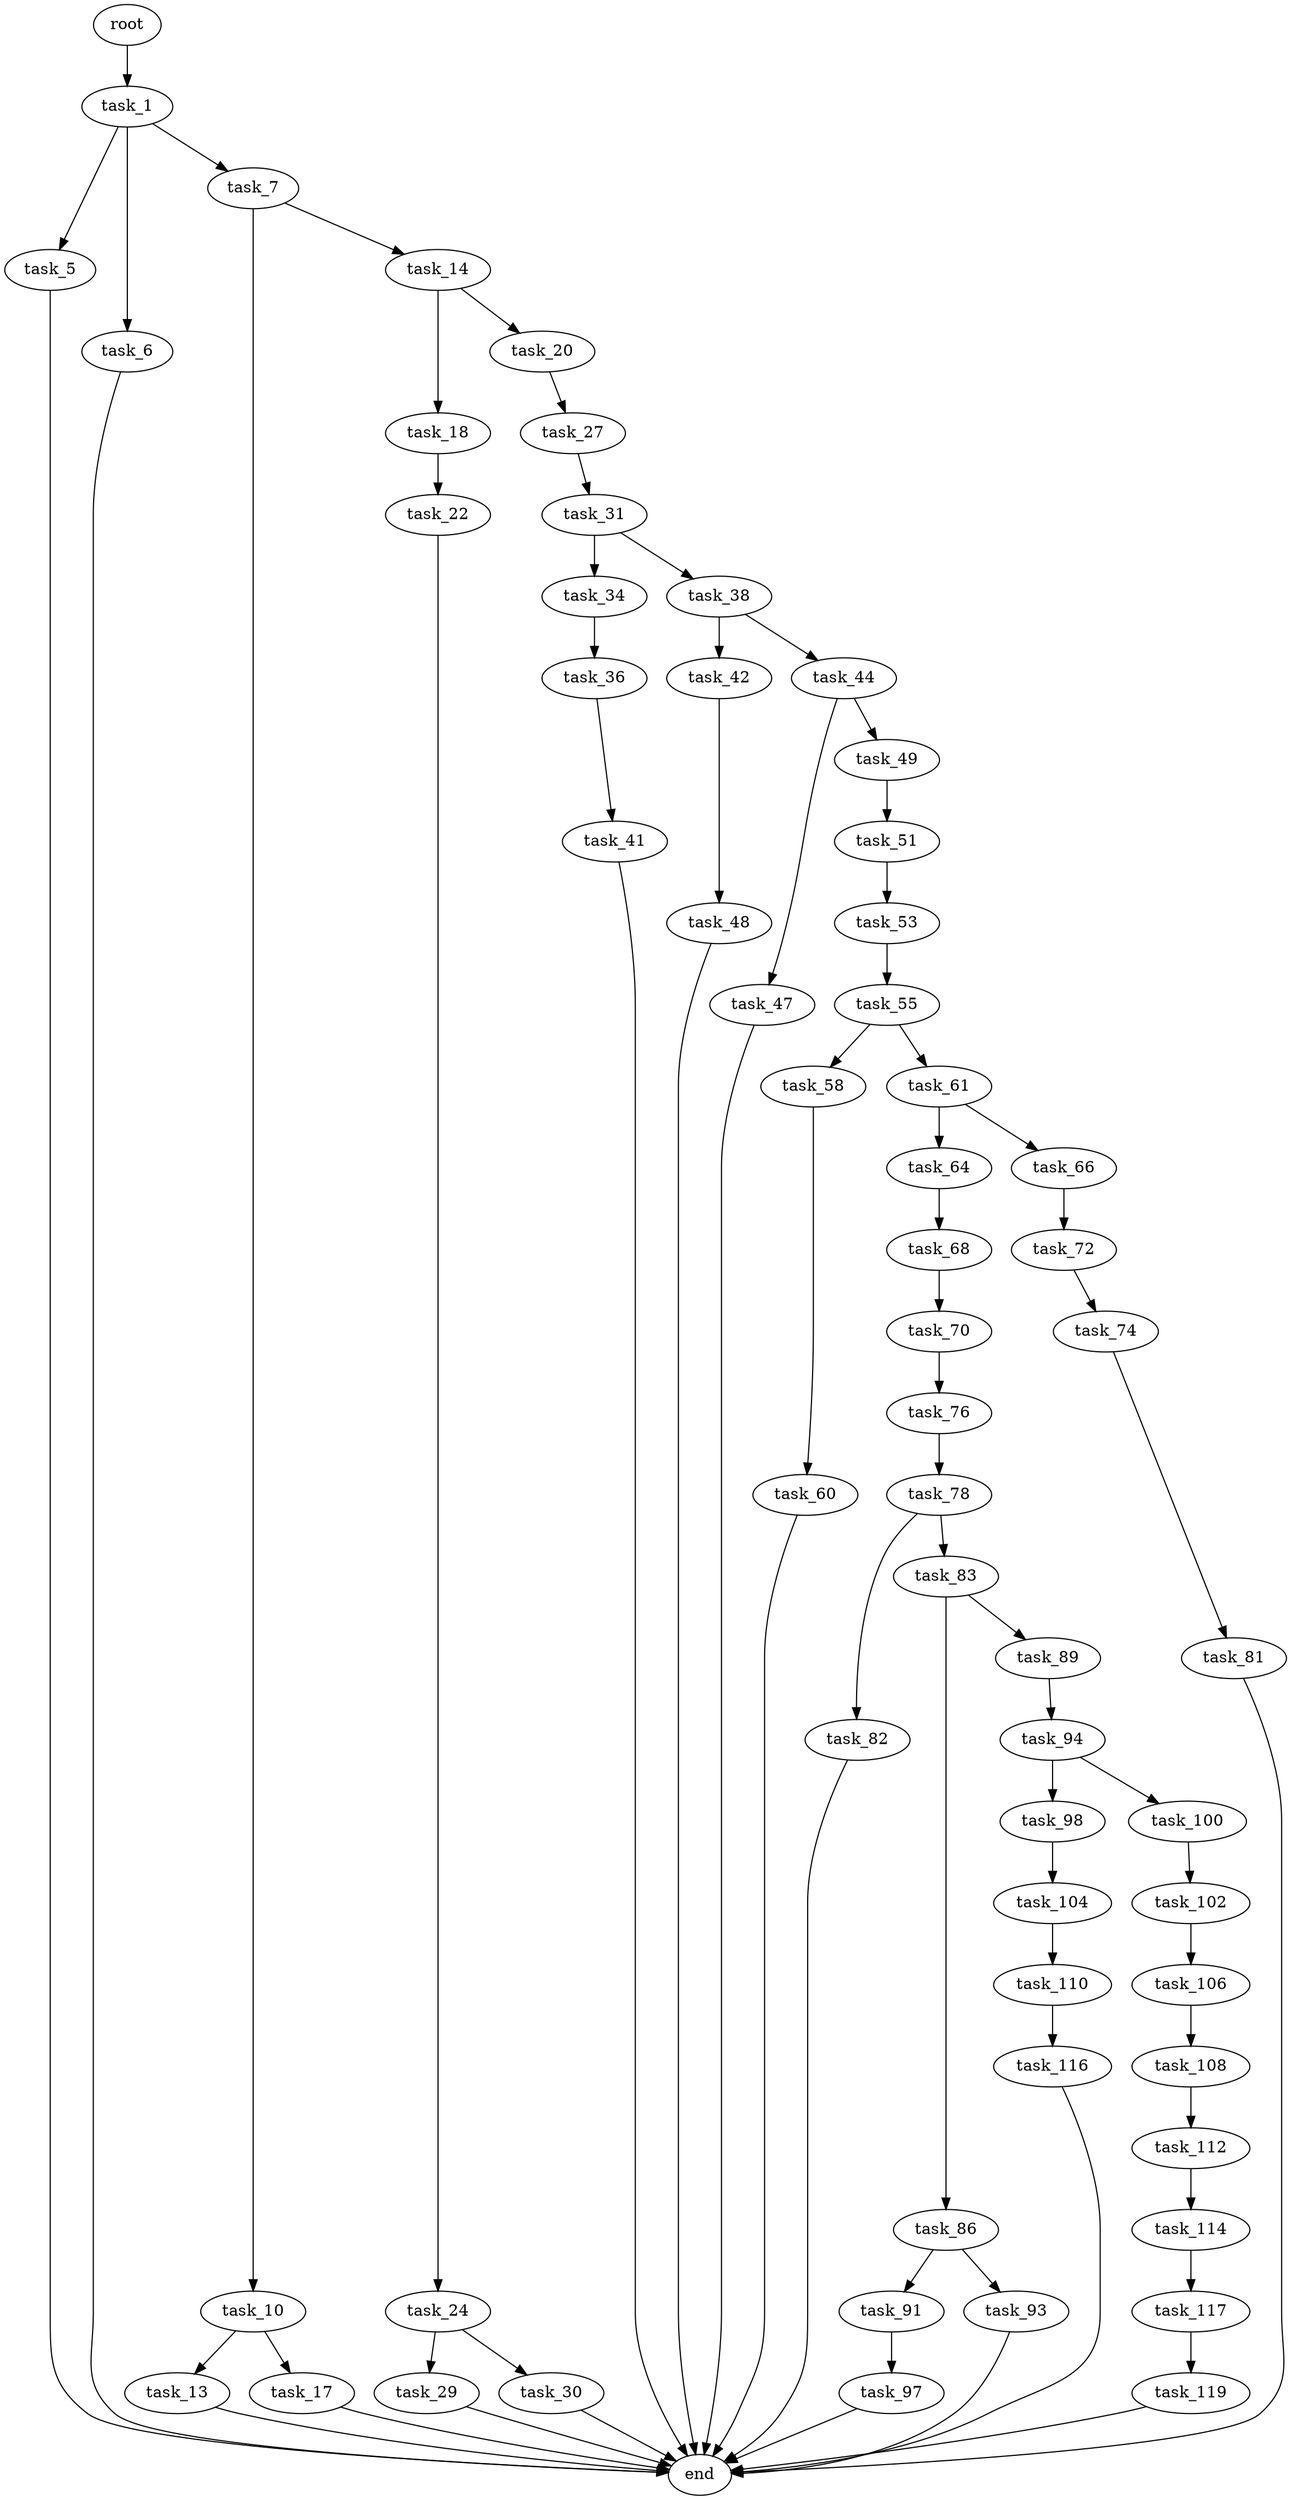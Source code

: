 digraph G {
  root [size="0.000000"];
  task_1 [size="368293445632.000000"];
  task_5 [size="549755813888.000000"];
  task_6 [size="1073741824000.000000"];
  task_7 [size="134217728000.000000"];
  task_10 [size="1073741824000.000000"];
  task_13 [size="28991029248.000000"];
  task_14 [size="914082885858.000000"];
  task_17 [size="368293445632.000000"];
  task_18 [size="862744099.000000"];
  task_20 [size="68719476736.000000"];
  task_22 [size="31129359992.000000"];
  task_24 [size="1753281316.000000"];
  task_27 [size="435396557517.000000"];
  task_29 [size="16406782436.000000"];
  task_30 [size="4802309045.000000"];
  task_31 [size="12443070063.000000"];
  task_34 [size="8589934592.000000"];
  task_36 [size="68719476736.000000"];
  task_38 [size="5271831402.000000"];
  task_41 [size="325924852797.000000"];
  task_42 [size="9559253476.000000"];
  task_44 [size="782757789696.000000"];
  task_47 [size="618270393367.000000"];
  task_48 [size="7861315956.000000"];
  task_49 [size="27496343162.000000"];
  task_51 [size="231928233984.000000"];
  task_53 [size="74010796558.000000"];
  task_55 [size="28991029248.000000"];
  task_58 [size="2061180408.000000"];
  task_60 [size="265712848353.000000"];
  task_61 [size="8523810438.000000"];
  task_64 [size="80807749114.000000"];
  task_66 [size="7703151313.000000"];
  task_68 [size="4372395449.000000"];
  task_70 [size="1073741824000.000000"];
  task_72 [size="566925735713.000000"];
  task_74 [size="19278240741.000000"];
  task_76 [size="231928233984.000000"];
  task_78 [size="6442027086.000000"];
  task_81 [size="782757789696.000000"];
  task_82 [size="4386927150.000000"];
  task_83 [size="709878067490.000000"];
  task_86 [size="1147374101.000000"];
  task_89 [size="30815486489.000000"];
  task_91 [size="48561937347.000000"];
  task_93 [size="15426361296.000000"];
  task_94 [size="368293445632.000000"];
  task_97 [size="335831676165.000000"];
  task_98 [size="782757789696.000000"];
  task_100 [size="972863824017.000000"];
  task_102 [size="28991029248.000000"];
  task_104 [size="5691588747.000000"];
  task_106 [size="1315582023887.000000"];
  task_108 [size="10401276616.000000"];
  task_110 [size="8589934592.000000"];
  task_112 [size="46937259886.000000"];
  task_114 [size="368293445632.000000"];
  task_116 [size="8589934592.000000"];
  task_117 [size="198048197258.000000"];
  task_119 [size="35377649044.000000"];
  end [size="0.000000"];

  root -> task_1 [size="1.000000"];
  task_1 -> task_5 [size="411041792.000000"];
  task_1 -> task_6 [size="411041792.000000"];
  task_1 -> task_7 [size="411041792.000000"];
  task_5 -> end [size="1.000000"];
  task_6 -> end [size="1.000000"];
  task_7 -> task_10 [size="209715200.000000"];
  task_7 -> task_14 [size="209715200.000000"];
  task_10 -> task_13 [size="838860800.000000"];
  task_10 -> task_17 [size="838860800.000000"];
  task_13 -> end [size="1.000000"];
  task_14 -> task_18 [size="838860800.000000"];
  task_14 -> task_20 [size="838860800.000000"];
  task_17 -> end [size="1.000000"];
  task_18 -> task_22 [size="33554432.000000"];
  task_20 -> task_27 [size="134217728.000000"];
  task_22 -> task_24 [size="838860800.000000"];
  task_24 -> task_29 [size="33554432.000000"];
  task_24 -> task_30 [size="33554432.000000"];
  task_27 -> task_31 [size="838860800.000000"];
  task_29 -> end [size="1.000000"];
  task_30 -> end [size="1.000000"];
  task_31 -> task_34 [size="536870912.000000"];
  task_31 -> task_38 [size="536870912.000000"];
  task_34 -> task_36 [size="33554432.000000"];
  task_36 -> task_41 [size="134217728.000000"];
  task_38 -> task_42 [size="209715200.000000"];
  task_38 -> task_44 [size="209715200.000000"];
  task_41 -> end [size="1.000000"];
  task_42 -> task_48 [size="536870912.000000"];
  task_44 -> task_47 [size="679477248.000000"];
  task_44 -> task_49 [size="679477248.000000"];
  task_47 -> end [size="1.000000"];
  task_48 -> end [size="1.000000"];
  task_49 -> task_51 [size="536870912.000000"];
  task_51 -> task_53 [size="301989888.000000"];
  task_53 -> task_55 [size="209715200.000000"];
  task_55 -> task_58 [size="75497472.000000"];
  task_55 -> task_61 [size="75497472.000000"];
  task_58 -> task_60 [size="33554432.000000"];
  task_60 -> end [size="1.000000"];
  task_61 -> task_64 [size="411041792.000000"];
  task_61 -> task_66 [size="411041792.000000"];
  task_64 -> task_68 [size="75497472.000000"];
  task_66 -> task_72 [size="209715200.000000"];
  task_68 -> task_70 [size="75497472.000000"];
  task_70 -> task_76 [size="838860800.000000"];
  task_72 -> task_74 [size="411041792.000000"];
  task_74 -> task_81 [size="536870912.000000"];
  task_76 -> task_78 [size="301989888.000000"];
  task_78 -> task_82 [size="679477248.000000"];
  task_78 -> task_83 [size="679477248.000000"];
  task_81 -> end [size="1.000000"];
  task_82 -> end [size="1.000000"];
  task_83 -> task_86 [size="679477248.000000"];
  task_83 -> task_89 [size="679477248.000000"];
  task_86 -> task_91 [size="33554432.000000"];
  task_86 -> task_93 [size="33554432.000000"];
  task_89 -> task_94 [size="75497472.000000"];
  task_91 -> task_97 [size="134217728.000000"];
  task_93 -> end [size="1.000000"];
  task_94 -> task_98 [size="411041792.000000"];
  task_94 -> task_100 [size="411041792.000000"];
  task_97 -> end [size="1.000000"];
  task_98 -> task_104 [size="679477248.000000"];
  task_100 -> task_102 [size="838860800.000000"];
  task_102 -> task_106 [size="75497472.000000"];
  task_104 -> task_110 [size="301989888.000000"];
  task_106 -> task_108 [size="838860800.000000"];
  task_108 -> task_112 [size="536870912.000000"];
  task_110 -> task_116 [size="33554432.000000"];
  task_112 -> task_114 [size="33554432.000000"];
  task_114 -> task_117 [size="411041792.000000"];
  task_116 -> end [size="1.000000"];
  task_117 -> task_119 [size="209715200.000000"];
  task_119 -> end [size="1.000000"];
}

